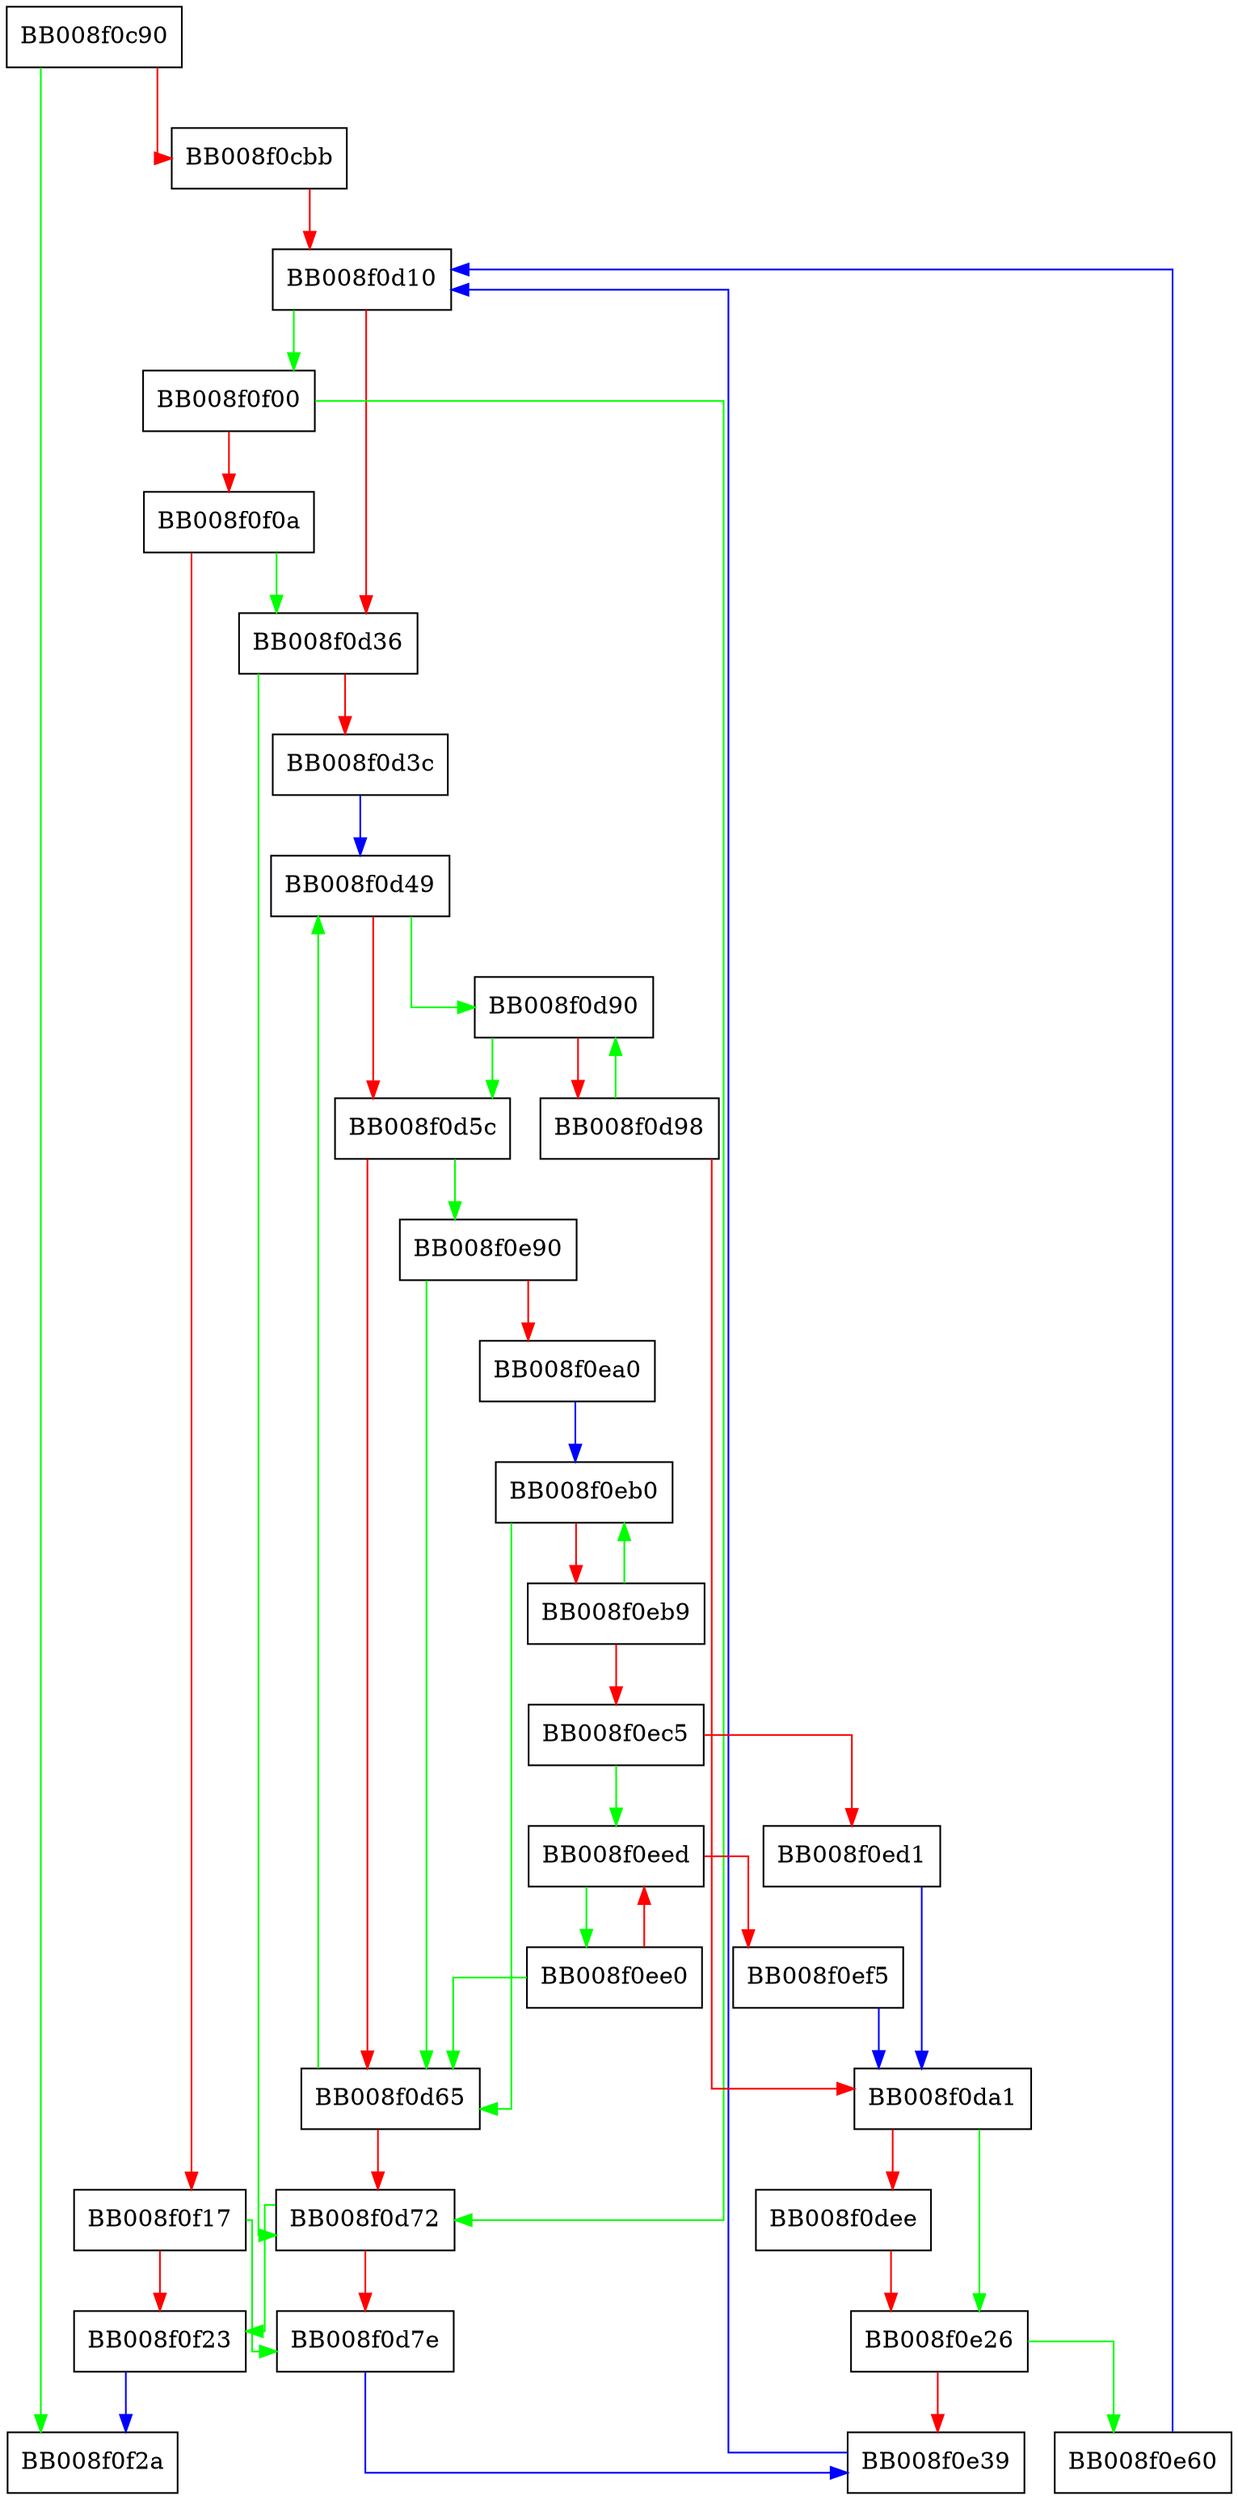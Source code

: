digraph _dl_sort_maps {
  node [shape="box"];
  graph [splines=ortho];
  BB008f0c90 -> BB008f0f2a [color="green"];
  BB008f0c90 -> BB008f0cbb [color="red"];
  BB008f0cbb -> BB008f0d10 [color="red"];
  BB008f0d10 -> BB008f0f00 [color="green"];
  BB008f0d10 -> BB008f0d36 [color="red"];
  BB008f0d36 -> BB008f0d72 [color="green"];
  BB008f0d36 -> BB008f0d3c [color="red"];
  BB008f0d3c -> BB008f0d49 [color="blue"];
  BB008f0d49 -> BB008f0d90 [color="green"];
  BB008f0d49 -> BB008f0d5c [color="red"];
  BB008f0d5c -> BB008f0e90 [color="green"];
  BB008f0d5c -> BB008f0d65 [color="red"];
  BB008f0d65 -> BB008f0d49 [color="green"];
  BB008f0d65 -> BB008f0d72 [color="red"];
  BB008f0d72 -> BB008f0f23 [color="green"];
  BB008f0d72 -> BB008f0d7e [color="red"];
  BB008f0d7e -> BB008f0e39 [color="blue"];
  BB008f0d90 -> BB008f0d5c [color="green"];
  BB008f0d90 -> BB008f0d98 [color="red"];
  BB008f0d98 -> BB008f0d90 [color="green"];
  BB008f0d98 -> BB008f0da1 [color="red"];
  BB008f0da1 -> BB008f0e26 [color="green"];
  BB008f0da1 -> BB008f0dee [color="red"];
  BB008f0dee -> BB008f0e26 [color="red"];
  BB008f0e26 -> BB008f0e60 [color="green"];
  BB008f0e26 -> BB008f0e39 [color="red"];
  BB008f0e39 -> BB008f0d10 [color="blue"];
  BB008f0e60 -> BB008f0d10 [color="blue"];
  BB008f0e90 -> BB008f0d65 [color="green"];
  BB008f0e90 -> BB008f0ea0 [color="red"];
  BB008f0ea0 -> BB008f0eb0 [color="blue"];
  BB008f0eb0 -> BB008f0d65 [color="green"];
  BB008f0eb0 -> BB008f0eb9 [color="red"];
  BB008f0eb9 -> BB008f0eb0 [color="green"];
  BB008f0eb9 -> BB008f0ec5 [color="red"];
  BB008f0ec5 -> BB008f0eed [color="green"];
  BB008f0ec5 -> BB008f0ed1 [color="red"];
  BB008f0ed1 -> BB008f0da1 [color="blue"];
  BB008f0ee0 -> BB008f0d65 [color="green"];
  BB008f0ee0 -> BB008f0eed [color="red"];
  BB008f0eed -> BB008f0ee0 [color="green"];
  BB008f0eed -> BB008f0ef5 [color="red"];
  BB008f0ef5 -> BB008f0da1 [color="blue"];
  BB008f0f00 -> BB008f0d72 [color="green"];
  BB008f0f00 -> BB008f0f0a [color="red"];
  BB008f0f0a -> BB008f0d36 [color="green"];
  BB008f0f0a -> BB008f0f17 [color="red"];
  BB008f0f17 -> BB008f0d7e [color="green"];
  BB008f0f17 -> BB008f0f23 [color="red"];
  BB008f0f23 -> BB008f0f2a [color="blue"];
}